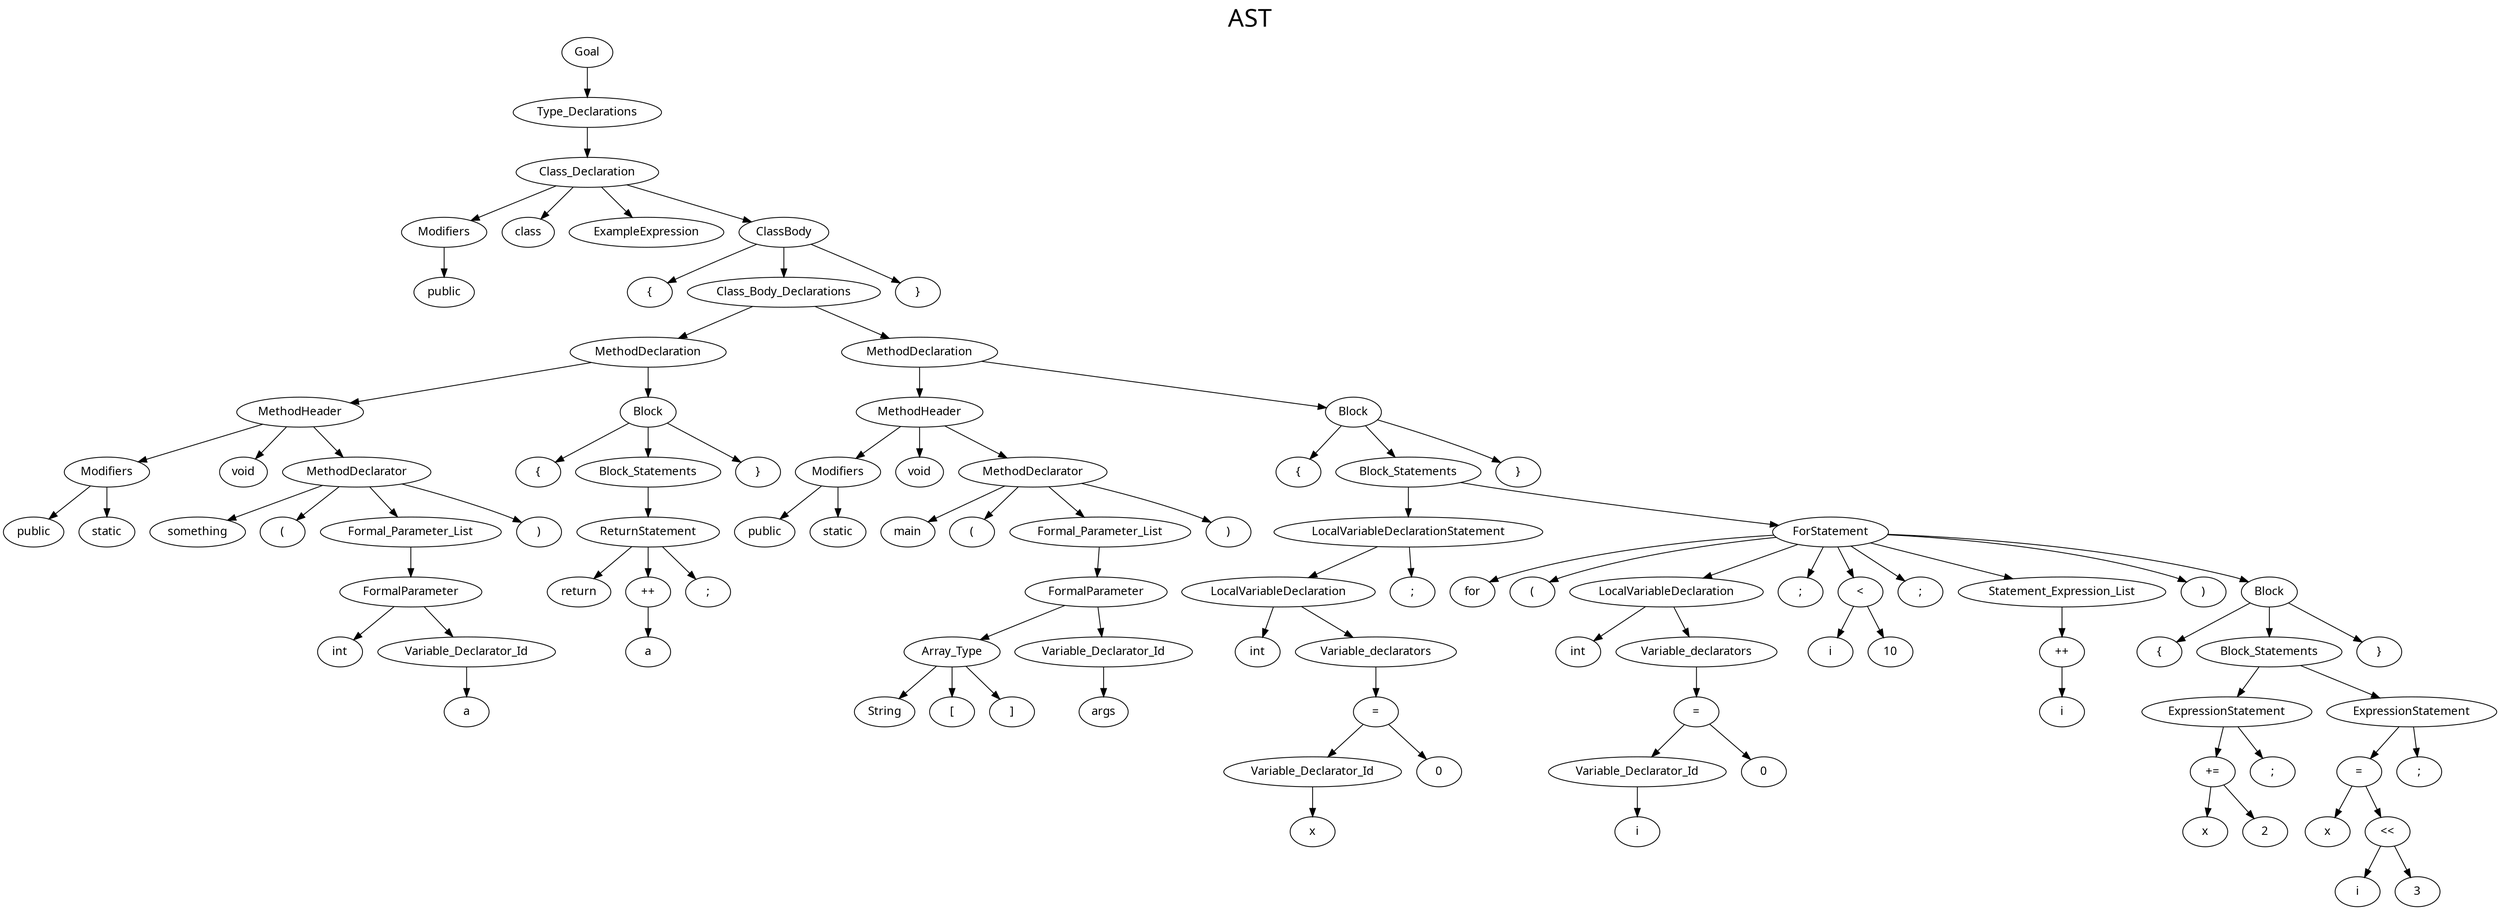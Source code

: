 digraph G{

    label     = "AST"
    fontname  = "Cascadia code"
    fontsize  = 30
    labelloc  = t
    
    node   [ fontname="Cascadia code" ]

	108		[ style = solid label = "Goal"  ];
	108 -> 107
	107		[ style = solid label = "Type_Declarations"  ];
	107 -> 106
	106		[ style = solid label = "Class_Declaration"  ];
	106 -> 1
	1		[ style = solid label = "Modifiers"  ];
	1 -> 0
	0		[ style = solid label = "public"  ];
	106 -> 2
	2		[ style = solid label = "class"  ];
	106 -> 3
	3		[ style = solid label = "ExampleExpression"  ];
	106 -> 105
	105		[ style = solid label = "ClassBody"  ];
	105 -> 4
	4		[ style = solid label = "{"  ];
	105 -> 30
	30		[ style = solid label = "Class_Body_Declarations"  ];
	30 -> 29
	29		[ style = solid label = "MethodDeclaration"  ];
	29 -> 19
	19		[ style = solid label = "MethodHeader"  ];
	19 -> 6
	6		[ style = solid label = "Modifiers"  ];
	6 -> 5
	5		[ style = solid label = "public"  ];
	6 -> 7
	7		[ style = solid label = "static"  ];
	19 -> 8
	8		[ style = solid label = "void"  ];
	19 -> 17
	17		[ style = solid label = "MethodDeclarator"  ];
	17 -> 9
	9		[ style = solid label = "something"  ];
	17 -> 10
	10		[ style = solid label = "("  ];
	17 -> 16
	16		[ style = solid label = "Formal_Parameter_List"  ];
	16 -> 15
	15		[ style = solid label = "FormalParameter"  ];
	15 -> 11
	11		[ style = solid label = "int"  ];
	15 -> 13
	13		[ style = solid label = "Variable_Declarator_Id"  ];
	13 -> 12
	12		[ style = solid label = "a"  ];
	17 -> 14
	14		[ style = solid label = ")"  ];
	29 -> 28
	28		[ style = solid label = "Block"  ];
	28 -> 18
	18		[ style = solid label = "{"  ];
	28 -> 26
	26		[ style = solid label = "Block_Statements"  ];
	26 -> 25
	25		[ style = solid label = "ReturnStatement"  ];
	25 -> 20
	20		[ style = solid label = "return"  ];
	25 -> 23
	23		[ style = solid label = "++"  ];
	23 -> 21
	21		[ style = solid label = "a"  ];
	25 -> 24
	24		[ style = solid label = ";"  ];
	28 -> 27
	27		[ style = solid label = "}"  ];
	30 -> 103
	103		[ style = solid label = "MethodDeclaration"  ];
	103 -> 48
	48		[ style = solid label = "MethodHeader"  ];
	48 -> 32
	32		[ style = solid label = "Modifiers"  ];
	32 -> 31
	31		[ style = solid label = "public"  ];
	32 -> 33
	33		[ style = solid label = "static"  ];
	48 -> 34
	34		[ style = solid label = "void"  ];
	48 -> 46
	46		[ style = solid label = "MethodDeclarator"  ];
	46 -> 35
	35		[ style = solid label = "main"  ];
	46 -> 36
	36		[ style = solid label = "("  ];
	46 -> 45
	45		[ style = solid label = "Formal_Parameter_List"  ];
	45 -> 44
	44		[ style = solid label = "FormalParameter"  ];
	44 -> 40
	40		[ style = solid label = "Array_Type"  ];
	40 -> 37
	37		[ style = solid label = "String"  ];
	40 -> 38
	38		[ style = solid label = "["  ];
	40 -> 39
	39		[ style = solid label = "]"  ];
	44 -> 42
	42		[ style = solid label = "Variable_Declarator_Id"  ];
	42 -> 41
	41		[ style = solid label = "args"  ];
	46 -> 43
	43		[ style = solid label = ")"  ];
	103 -> 102
	102		[ style = solid label = "Block"  ];
	102 -> 47
	47		[ style = solid label = "{"  ];
	102 -> 59
	59		[ style = solid label = "Block_Statements"  ];
	59 -> 58
	58		[ style = solid label = "LocalVariableDeclarationStatement"  ];
	58 -> 57
	57		[ style = solid label = "LocalVariableDeclaration"  ];
	57 -> 49
	49		[ style = solid label = "int"  ];
	57 -> 56
	56		[ style = solid label = "Variable_declarators"  ];
	56 -> 55
	55		[ style = solid label = "="  ];
	55 -> 51
	51		[ style = solid label = "Variable_Declarator_Id"  ];
	51 -> 50
	50		[ style = solid label = "x"  ];
	55 -> 53
	53		[ style = solid label = "0"  ];
	58 -> 54
	54		[ style = solid label = ";"  ];
	59 -> 100
	100		[ style = solid label = "ForStatement"  ];
	100 -> 60
	60		[ style = solid label = "for"  ];
	100 -> 61
	61		[ style = solid label = "("  ];
	100 -> 70
	70		[ style = solid label = "LocalVariableDeclaration"  ];
	70 -> 62
	62		[ style = solid label = "int"  ];
	70 -> 69
	69		[ style = solid label = "Variable_declarators"  ];
	69 -> 68
	68		[ style = solid label = "="  ];
	68 -> 64
	64		[ style = solid label = "Variable_Declarator_Id"  ];
	64 -> 63
	63		[ style = solid label = "i"  ];
	68 -> 66
	66		[ style = solid label = "0"  ];
	100 -> 67
	67		[ style = solid label = ";"  ];
	100 -> 75
	75		[ style = solid label = "<"  ];
	75 -> 71
	71		[ style = solid label = "i"  ];
	75 -> 73
	73		[ style = solid label = "10"  ];
	100 -> 74
	74		[ style = solid label = ";"  ];
	100 -> 80
	80		[ style = solid label = "Statement_Expression_List"  ];
	80 -> 78
	78		[ style = solid label = "++"  ];
	78 -> 76
	76		[ style = solid label = "i"  ];
	100 -> 79
	79		[ style = solid label = ")"  ];
	100 -> 99
	99		[ style = solid label = "Block"  ];
	99 -> 81
	81		[ style = solid label = "{"  ];
	99 -> 88
	88		[ style = solid label = "Block_Statements"  ];
	88 -> 87
	87		[ style = solid label = "ExpressionStatement"  ];
	87 -> 86
	86		[ style = solid label = "+="  ];
	86 -> 82
	82		[ style = solid label = "x"  ];
	86 -> 84
	84		[ style = solid label = "2"  ];
	87 -> 85
	85		[ style = solid label = ";"  ];
	88 -> 97
	97		[ style = solid label = "ExpressionStatement"  ];
	97 -> 96
	96		[ style = solid label = "="  ];
	96 -> 89
	89		[ style = solid label = "x"  ];
	96 -> 95
	95		[ style = solid label = "<<"  ];
	95 -> 91
	91		[ style = solid label = "i"  ];
	95 -> 93
	93		[ style = solid label = "3"  ];
	97 -> 94
	94		[ style = solid label = ";"  ];
	99 -> 98
	98		[ style = solid label = "}"  ];
	102 -> 101
	101		[ style = solid label = "}"  ];
	105 -> 104
	104		[ style = solid label = "}"  ];
}
